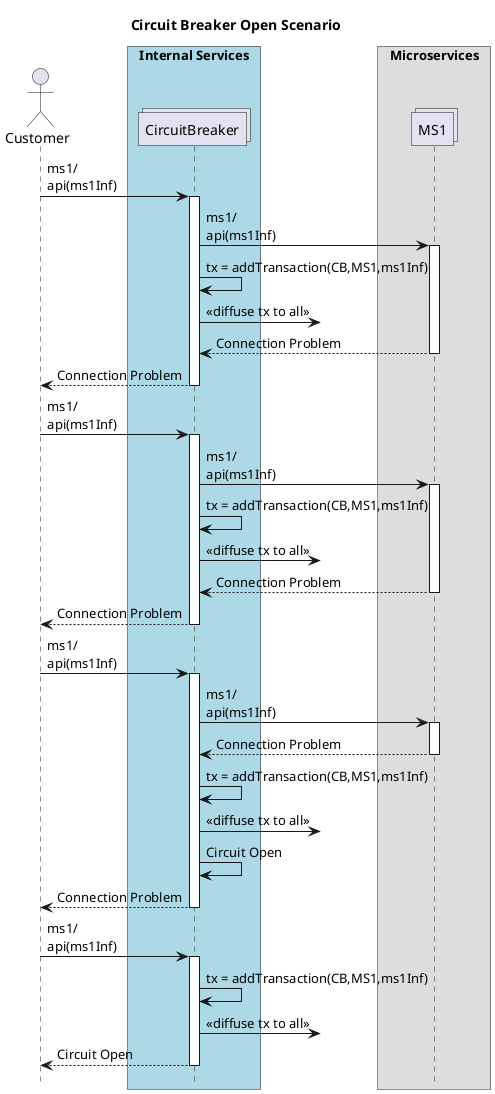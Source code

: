 @startuml CustomerRegistrationScenario
!pragma teoz true

title "Circuit Breaker Open Scenario"

hide footbox
actor Customer


box "Internal Services" #LightBlue
collections CircuitBreaker
end box

box "Microservices"
collections MS1
end box

Customer -> CircuitBreaker ++ : ms1/\napi(ms1Inf)
CircuitBreaker -> MS1 ++ : ms1/\napi(ms1Inf)
CircuitBreaker -> CircuitBreaker: tx = addTransaction(CB,MS1,ms1Inf)
CircuitBreaker ->? : << diffuse tx to all >>

return Connection Problem
return Connection Problem

Customer -> CircuitBreaker ++ : ms1/\napi(ms1Inf)
CircuitBreaker -> MS1 ++ : ms1/\napi(ms1Inf)
CircuitBreaker -> CircuitBreaker: tx = addTransaction(CB,MS1,ms1Inf)
CircuitBreaker ->? : << diffuse tx to all >>
return Connection Problem
return Connection Problem

Customer -> CircuitBreaker ++ : ms1/\napi(ms1Inf)
CircuitBreaker -> MS1 ++ : ms1/\napi(ms1Inf)
return Connection Problem
CircuitBreaker -> CircuitBreaker: tx = addTransaction(CB,MS1,ms1Inf)
CircuitBreaker ->? : << diffuse tx to all >>
CircuitBreaker -> CircuitBreaker: Circuit Open
return Connection Problem

Customer -> CircuitBreaker ++ : ms1/\napi(ms1Inf)
CircuitBreaker -> CircuitBreaker: tx = addTransaction(CB,MS1,ms1Inf)
CircuitBreaker ->? : << diffuse tx to all >>
return Circuit Open


@enduml